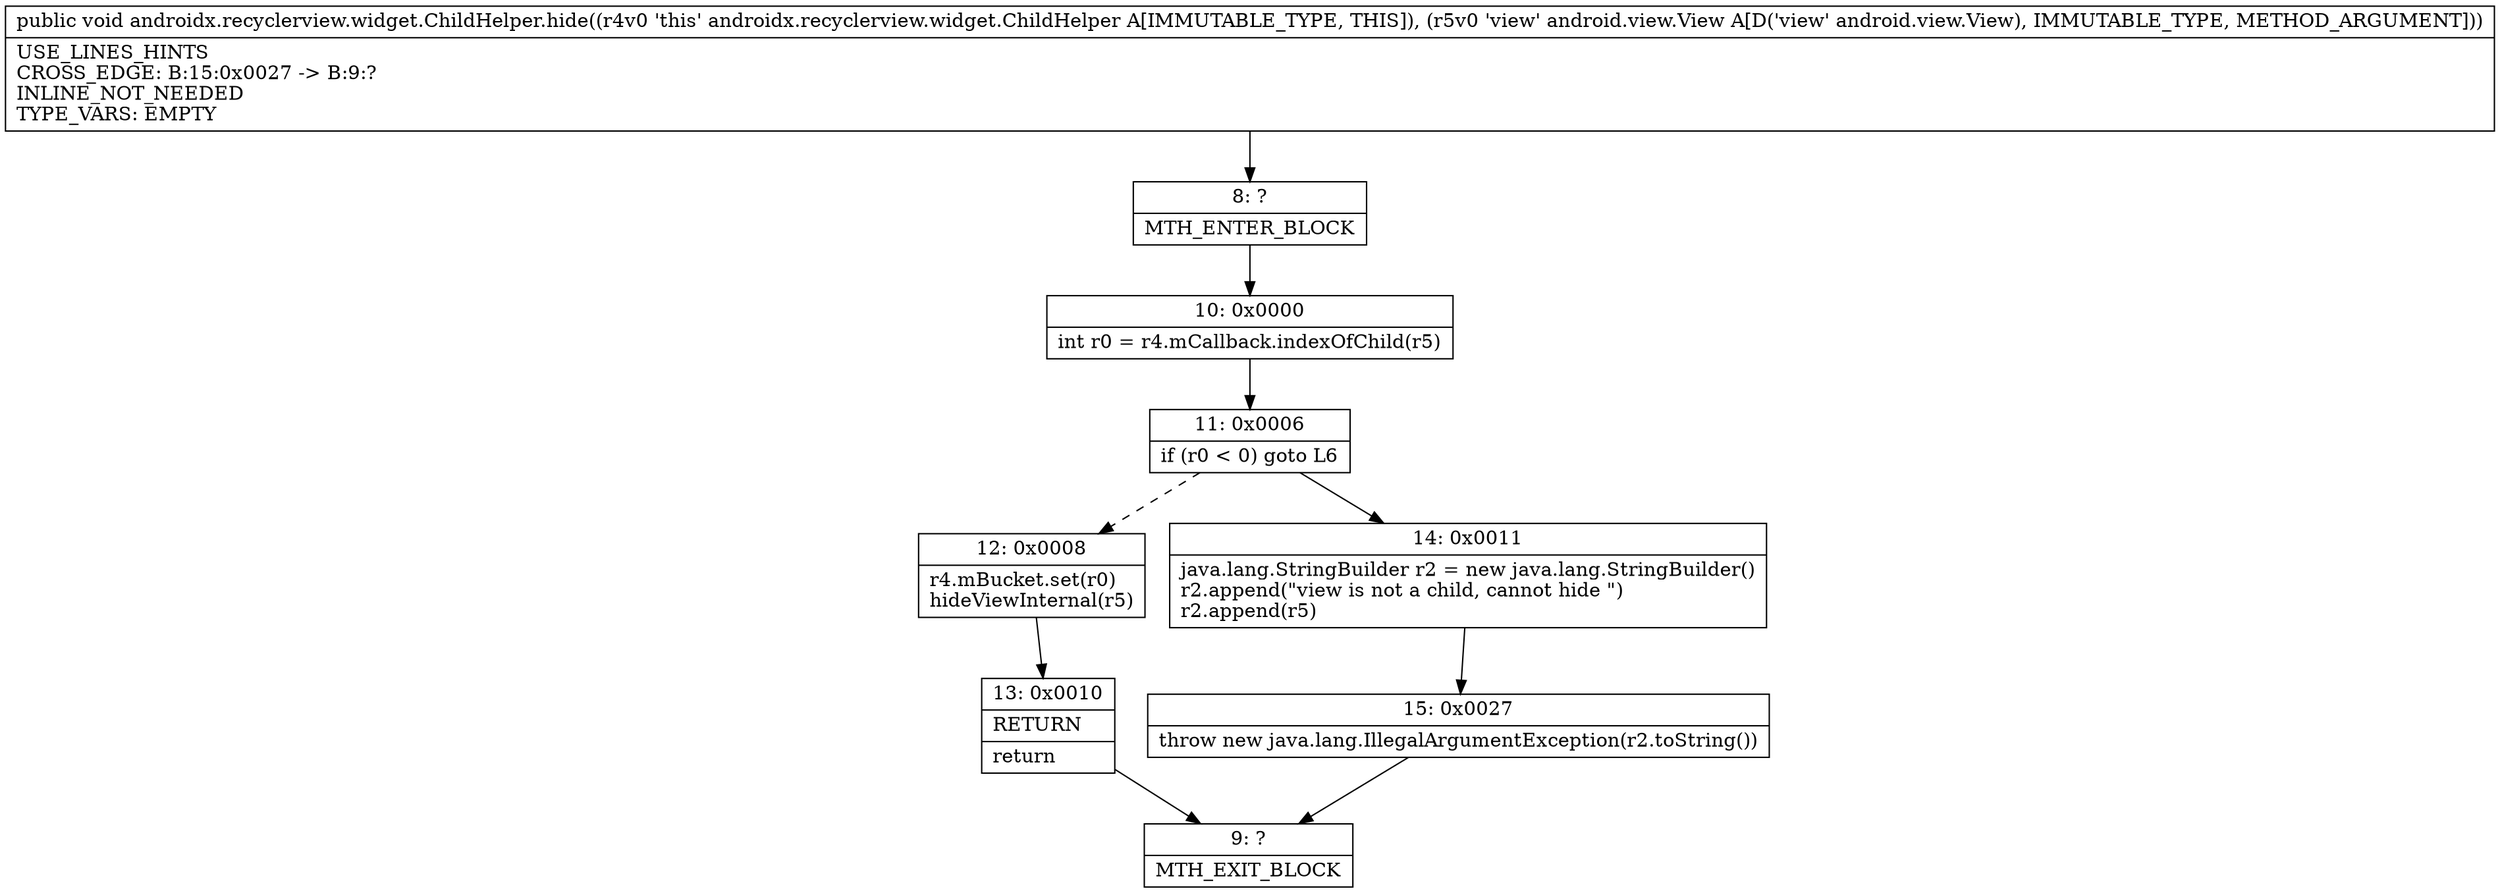 digraph "CFG forandroidx.recyclerview.widget.ChildHelper.hide(Landroid\/view\/View;)V" {
Node_8 [shape=record,label="{8\:\ ?|MTH_ENTER_BLOCK\l}"];
Node_10 [shape=record,label="{10\:\ 0x0000|int r0 = r4.mCallback.indexOfChild(r5)\l}"];
Node_11 [shape=record,label="{11\:\ 0x0006|if (r0 \< 0) goto L6\l}"];
Node_12 [shape=record,label="{12\:\ 0x0008|r4.mBucket.set(r0)\lhideViewInternal(r5)\l}"];
Node_13 [shape=record,label="{13\:\ 0x0010|RETURN\l|return\l}"];
Node_9 [shape=record,label="{9\:\ ?|MTH_EXIT_BLOCK\l}"];
Node_14 [shape=record,label="{14\:\ 0x0011|java.lang.StringBuilder r2 = new java.lang.StringBuilder()\lr2.append(\"view is not a child, cannot hide \")\lr2.append(r5)\l}"];
Node_15 [shape=record,label="{15\:\ 0x0027|throw new java.lang.IllegalArgumentException(r2.toString())\l}"];
MethodNode[shape=record,label="{public void androidx.recyclerview.widget.ChildHelper.hide((r4v0 'this' androidx.recyclerview.widget.ChildHelper A[IMMUTABLE_TYPE, THIS]), (r5v0 'view' android.view.View A[D('view' android.view.View), IMMUTABLE_TYPE, METHOD_ARGUMENT]))  | USE_LINES_HINTS\lCROSS_EDGE: B:15:0x0027 \-\> B:9:?\lINLINE_NOT_NEEDED\lTYPE_VARS: EMPTY\l}"];
MethodNode -> Node_8;Node_8 -> Node_10;
Node_10 -> Node_11;
Node_11 -> Node_12[style=dashed];
Node_11 -> Node_14;
Node_12 -> Node_13;
Node_13 -> Node_9;
Node_14 -> Node_15;
Node_15 -> Node_9;
}

